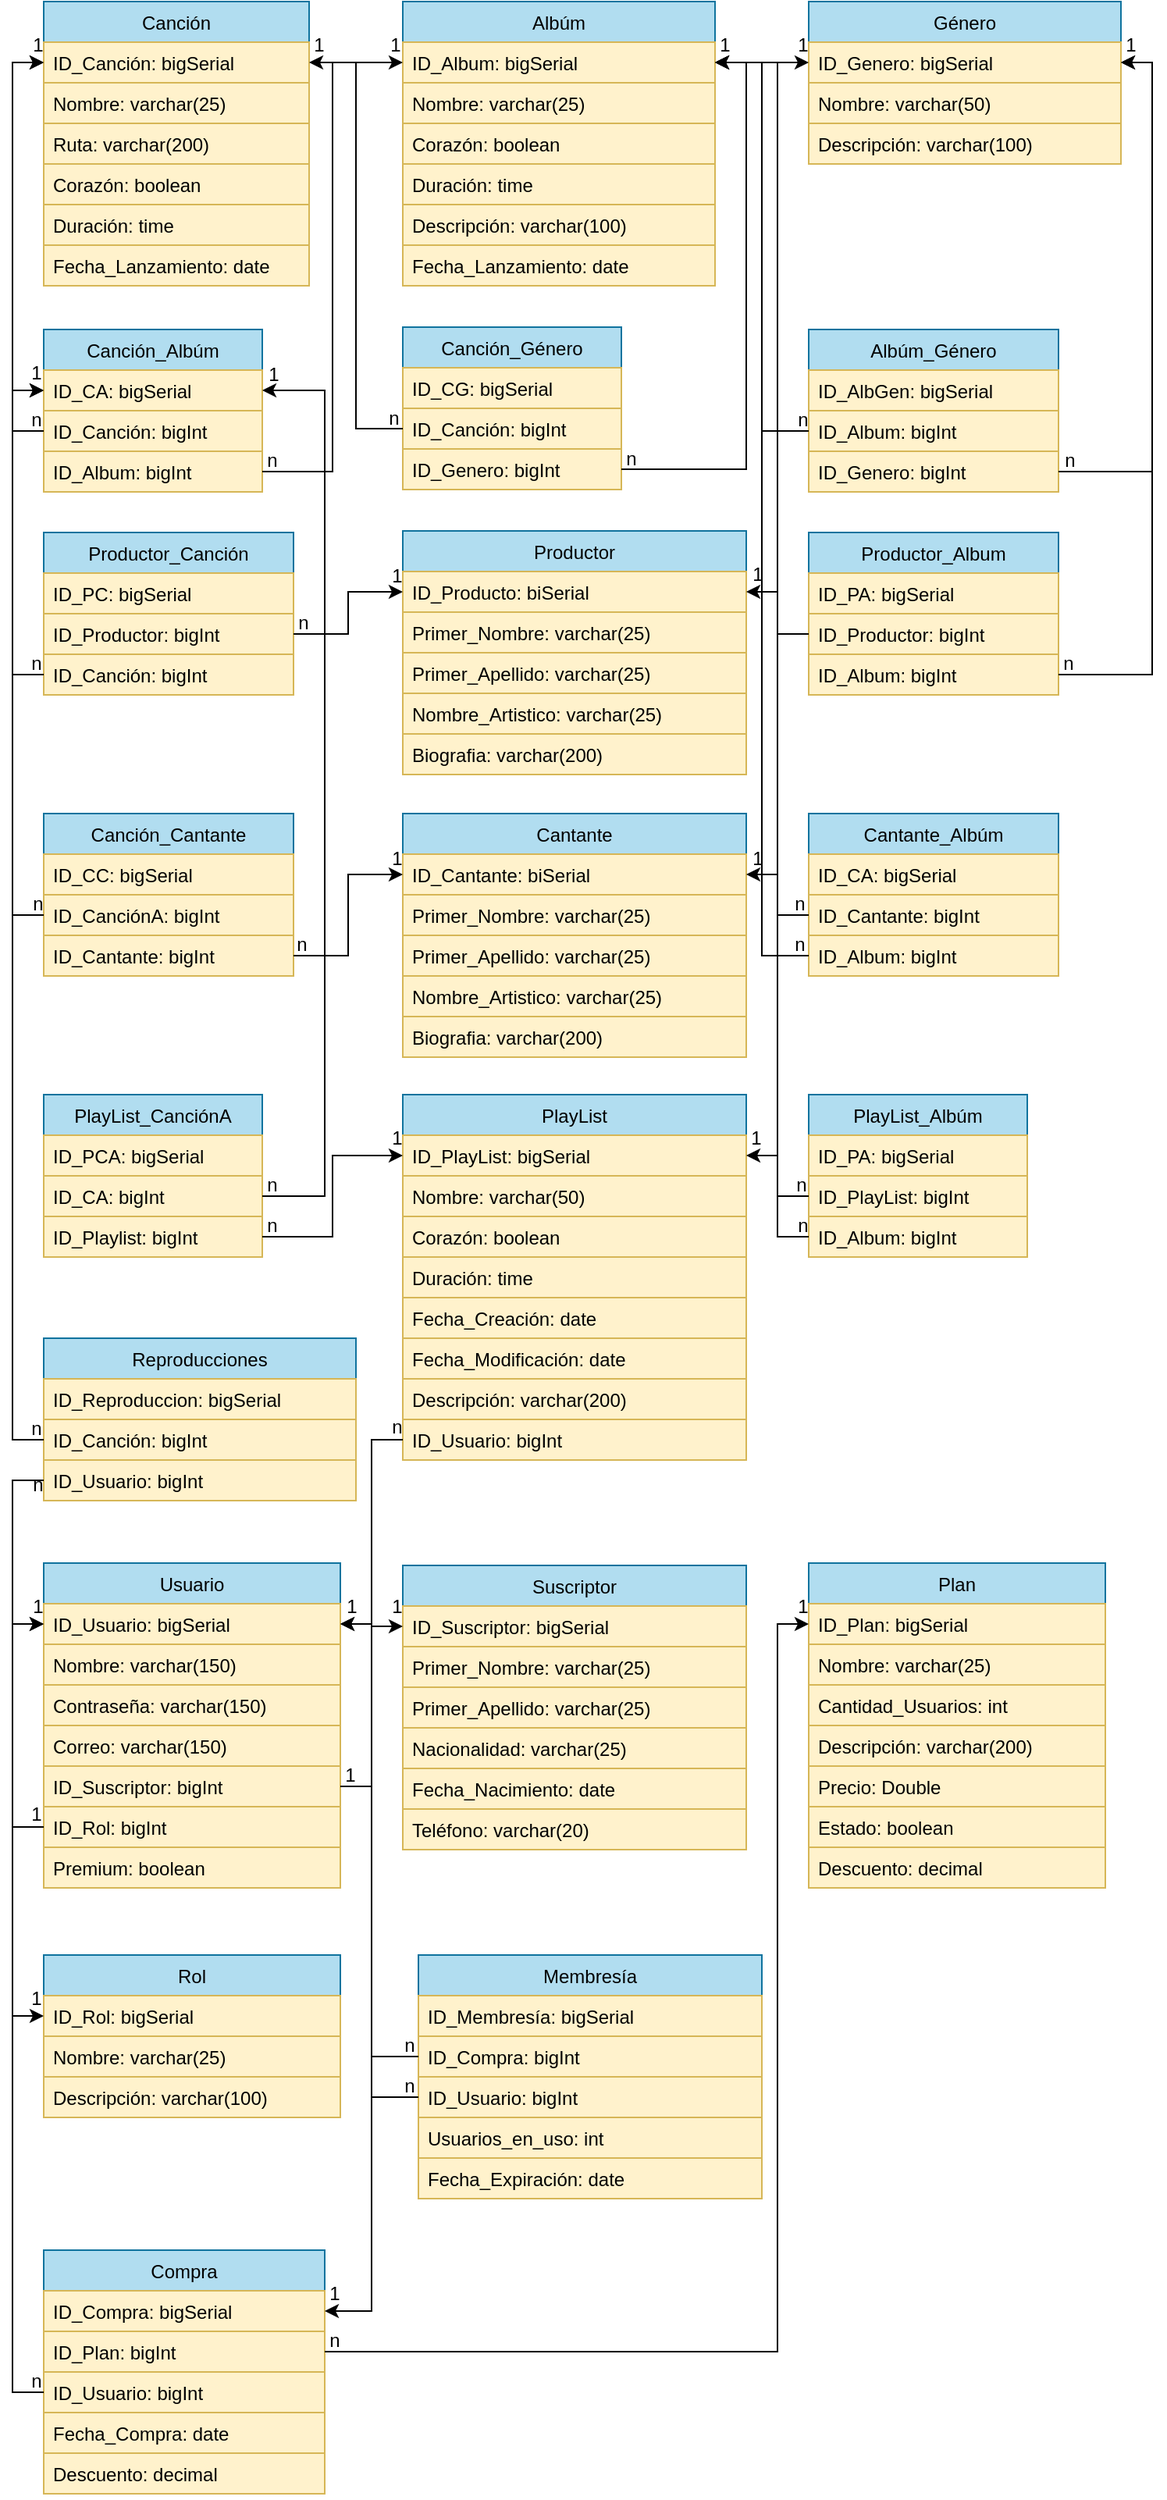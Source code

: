 <mxfile version="12.4.3" type="github" pages="1">
  <diagram id="Qfqw_k_tPA8wqY8vzswP" name="Page-1">
    <mxGraphModel dx="1021" dy="542" grid="1" gridSize="10" guides="1" tooltips="1" connect="1" arrows="1" fold="1" page="1" pageScale="1" pageWidth="850" pageHeight="1100" math="0" shadow="0">
      <root>
        <mxCell id="0"/>
        <mxCell id="1" parent="0"/>
        <mxCell id="hbu7lBcHNOax9USATFB8-11" value="Canción" style="swimlane;fontStyle=0;childLayout=stackLayout;horizontal=1;startSize=26;fillColor=#b1ddf0;horizontalStack=0;resizeParent=1;resizeParentMax=0;resizeLast=0;collapsible=1;marginBottom=0;strokeColor=#10739e;" parent="1" vertex="1">
          <mxGeometry x="50" y="40" width="170" height="182" as="geometry"/>
        </mxCell>
        <mxCell id="hbu7lBcHNOax9USATFB8-12" value="ID_Canción: bigSerial" style="text;strokeColor=#d6b656;fillColor=#fff2cc;align=left;verticalAlign=top;spacingLeft=4;spacingRight=4;overflow=hidden;rotatable=0;points=[[0,0.5],[1,0.5]];portConstraint=eastwest;" parent="hbu7lBcHNOax9USATFB8-11" vertex="1">
          <mxGeometry y="26" width="170" height="26" as="geometry"/>
        </mxCell>
        <mxCell id="hbu7lBcHNOax9USATFB8-13" value="Nombre: varchar(25)" style="text;strokeColor=#d6b656;fillColor=#fff2cc;align=left;verticalAlign=top;spacingLeft=4;spacingRight=4;overflow=hidden;rotatable=0;points=[[0,0.5],[1,0.5]];portConstraint=eastwest;" parent="hbu7lBcHNOax9USATFB8-11" vertex="1">
          <mxGeometry y="52" width="170" height="26" as="geometry"/>
        </mxCell>
        <mxCell id="hbu7lBcHNOax9USATFB8-14" value="Ruta: varchar(200)" style="text;strokeColor=#d6b656;fillColor=#fff2cc;align=left;verticalAlign=top;spacingLeft=4;spacingRight=4;overflow=hidden;rotatable=0;points=[[0,0.5],[1,0.5]];portConstraint=eastwest;" parent="hbu7lBcHNOax9USATFB8-11" vertex="1">
          <mxGeometry y="78" width="170" height="26" as="geometry"/>
        </mxCell>
        <mxCell id="hbu7lBcHNOax9USATFB8-15" value="Corazón: boolean" style="text;strokeColor=#d6b656;fillColor=#fff2cc;align=left;verticalAlign=top;spacingLeft=4;spacingRight=4;overflow=hidden;rotatable=0;points=[[0,0.5],[1,0.5]];portConstraint=eastwest;" parent="hbu7lBcHNOax9USATFB8-11" vertex="1">
          <mxGeometry y="104" width="170" height="26" as="geometry"/>
        </mxCell>
        <mxCell id="hbu7lBcHNOax9USATFB8-16" value="Duración: time" style="text;strokeColor=#d6b656;fillColor=#fff2cc;align=left;verticalAlign=top;spacingLeft=4;spacingRight=4;overflow=hidden;rotatable=0;points=[[0,0.5],[1,0.5]];portConstraint=eastwest;" parent="hbu7lBcHNOax9USATFB8-11" vertex="1">
          <mxGeometry y="130" width="170" height="26" as="geometry"/>
        </mxCell>
        <mxCell id="hbu7lBcHNOax9USATFB8-17" value="Fecha_Lanzamiento: date" style="text;strokeColor=#d6b656;fillColor=#fff2cc;align=left;verticalAlign=top;spacingLeft=4;spacingRight=4;overflow=hidden;rotatable=0;points=[[0,0.5],[1,0.5]];portConstraint=eastwest;" parent="hbu7lBcHNOax9USATFB8-11" vertex="1">
          <mxGeometry y="156" width="170" height="26" as="geometry"/>
        </mxCell>
        <mxCell id="hbu7lBcHNOax9USATFB8-18" value="Albúm" style="swimlane;fontStyle=0;childLayout=stackLayout;horizontal=1;startSize=26;fillColor=#b1ddf0;horizontalStack=0;resizeParent=1;resizeParentMax=0;resizeLast=0;collapsible=1;marginBottom=0;strokeColor=#10739e;" parent="1" vertex="1">
          <mxGeometry x="280" y="40" width="200" height="182" as="geometry"/>
        </mxCell>
        <mxCell id="hbu7lBcHNOax9USATFB8-19" value="ID_Album: bigSerial" style="text;strokeColor=#d6b656;fillColor=#fff2cc;align=left;verticalAlign=top;spacingLeft=4;spacingRight=4;overflow=hidden;rotatable=0;points=[[0,0.5],[1,0.5]];portConstraint=eastwest;" parent="hbu7lBcHNOax9USATFB8-18" vertex="1">
          <mxGeometry y="26" width="200" height="26" as="geometry"/>
        </mxCell>
        <mxCell id="hbu7lBcHNOax9USATFB8-20" value="Nombre: varchar(25)" style="text;strokeColor=#d6b656;fillColor=#fff2cc;align=left;verticalAlign=top;spacingLeft=4;spacingRight=4;overflow=hidden;rotatable=0;points=[[0,0.5],[1,0.5]];portConstraint=eastwest;" parent="hbu7lBcHNOax9USATFB8-18" vertex="1">
          <mxGeometry y="52" width="200" height="26" as="geometry"/>
        </mxCell>
        <mxCell id="hbu7lBcHNOax9USATFB8-21" value="Corazón: boolean" style="text;strokeColor=#d6b656;fillColor=#fff2cc;align=left;verticalAlign=top;spacingLeft=4;spacingRight=4;overflow=hidden;rotatable=0;points=[[0,0.5],[1,0.5]];portConstraint=eastwest;" parent="hbu7lBcHNOax9USATFB8-18" vertex="1">
          <mxGeometry y="78" width="200" height="26" as="geometry"/>
        </mxCell>
        <mxCell id="hbu7lBcHNOax9USATFB8-22" value="Duración: time" style="text;strokeColor=#d6b656;fillColor=#fff2cc;align=left;verticalAlign=top;spacingLeft=4;spacingRight=4;overflow=hidden;rotatable=0;points=[[0,0.5],[1,0.5]];portConstraint=eastwest;" parent="hbu7lBcHNOax9USATFB8-18" vertex="1">
          <mxGeometry y="104" width="200" height="26" as="geometry"/>
        </mxCell>
        <mxCell id="hbu7lBcHNOax9USATFB8-23" value="Descripción: varchar(100)" style="text;strokeColor=#d6b656;fillColor=#fff2cc;align=left;verticalAlign=top;spacingLeft=4;spacingRight=4;overflow=hidden;rotatable=0;points=[[0,0.5],[1,0.5]];portConstraint=eastwest;" parent="hbu7lBcHNOax9USATFB8-18" vertex="1">
          <mxGeometry y="130" width="200" height="26" as="geometry"/>
        </mxCell>
        <mxCell id="hbu7lBcHNOax9USATFB8-24" value="Fecha_Lanzamiento: date" style="text;strokeColor=#d6b656;fillColor=#fff2cc;align=left;verticalAlign=top;spacingLeft=4;spacingRight=4;overflow=hidden;rotatable=0;points=[[0,0.5],[1,0.5]];portConstraint=eastwest;" parent="hbu7lBcHNOax9USATFB8-18" vertex="1">
          <mxGeometry y="156" width="200" height="26" as="geometry"/>
        </mxCell>
        <mxCell id="hbu7lBcHNOax9USATFB8-25" value="Género" style="swimlane;fontStyle=0;childLayout=stackLayout;horizontal=1;startSize=26;fillColor=#b1ddf0;horizontalStack=0;resizeParent=1;resizeParentMax=0;resizeLast=0;collapsible=1;marginBottom=0;strokeColor=#10739e;" parent="1" vertex="1">
          <mxGeometry x="540" y="40" width="200" height="104" as="geometry"/>
        </mxCell>
        <mxCell id="hbu7lBcHNOax9USATFB8-26" value="ID_Genero: bigSerial" style="text;strokeColor=#d6b656;fillColor=#fff2cc;align=left;verticalAlign=top;spacingLeft=4;spacingRight=4;overflow=hidden;rotatable=0;points=[[0,0.5],[1,0.5]];portConstraint=eastwest;" parent="hbu7lBcHNOax9USATFB8-25" vertex="1">
          <mxGeometry y="26" width="200" height="26" as="geometry"/>
        </mxCell>
        <mxCell id="hbu7lBcHNOax9USATFB8-27" value="Nombre: varchar(50)" style="text;strokeColor=#d6b656;fillColor=#fff2cc;align=left;verticalAlign=top;spacingLeft=4;spacingRight=4;overflow=hidden;rotatable=0;points=[[0,0.5],[1,0.5]];portConstraint=eastwest;" parent="hbu7lBcHNOax9USATFB8-25" vertex="1">
          <mxGeometry y="52" width="200" height="26" as="geometry"/>
        </mxCell>
        <mxCell id="hbu7lBcHNOax9USATFB8-28" value="Descripción: varchar(100)" style="text;strokeColor=#d6b656;fillColor=#fff2cc;align=left;verticalAlign=top;spacingLeft=4;spacingRight=4;overflow=hidden;rotatable=0;points=[[0,0.5],[1,0.5]];portConstraint=eastwest;" parent="hbu7lBcHNOax9USATFB8-25" vertex="1">
          <mxGeometry y="78" width="200" height="26" as="geometry"/>
        </mxCell>
        <mxCell id="hbu7lBcHNOax9USATFB8-29" value="Canción_Albúm" style="swimlane;fontStyle=0;childLayout=stackLayout;horizontal=1;startSize=26;fillColor=#b1ddf0;horizontalStack=0;resizeParent=1;resizeParentMax=0;resizeLast=0;collapsible=1;marginBottom=0;strokeColor=#10739e;" parent="1" vertex="1">
          <mxGeometry x="50" y="250" width="140" height="104" as="geometry"/>
        </mxCell>
        <mxCell id="hbu7lBcHNOax9USATFB8-30" value="ID_CA: bigSerial" style="text;strokeColor=#d6b656;fillColor=#fff2cc;align=left;verticalAlign=top;spacingLeft=4;spacingRight=4;overflow=hidden;rotatable=0;points=[[0,0.5],[1,0.5]];portConstraint=eastwest;" parent="hbu7lBcHNOax9USATFB8-29" vertex="1">
          <mxGeometry y="26" width="140" height="26" as="geometry"/>
        </mxCell>
        <mxCell id="hbu7lBcHNOax9USATFB8-31" value="ID_Canción: bigInt" style="text;strokeColor=#d6b656;fillColor=#fff2cc;align=left;verticalAlign=top;spacingLeft=4;spacingRight=4;overflow=hidden;rotatable=0;points=[[0,0.5],[1,0.5]];portConstraint=eastwest;" parent="hbu7lBcHNOax9USATFB8-29" vertex="1">
          <mxGeometry y="52" width="140" height="26" as="geometry"/>
        </mxCell>
        <mxCell id="hbu7lBcHNOax9USATFB8-32" value="ID_Album: bigInt" style="text;strokeColor=#d6b656;fillColor=#fff2cc;align=left;verticalAlign=top;spacingLeft=4;spacingRight=4;overflow=hidden;rotatable=0;points=[[0,0.5],[1,0.5]];portConstraint=eastwest;" parent="hbu7lBcHNOax9USATFB8-29" vertex="1">
          <mxGeometry y="78" width="140" height="26" as="geometry"/>
        </mxCell>
        <mxCell id="hbu7lBcHNOax9USATFB8-33" value="Canción_Género" style="swimlane;fontStyle=0;childLayout=stackLayout;horizontal=1;startSize=26;fillColor=#b1ddf0;horizontalStack=0;resizeParent=1;resizeParentMax=0;resizeLast=0;collapsible=1;marginBottom=0;strokeColor=#10739e;" parent="1" vertex="1">
          <mxGeometry x="280" y="248.5" width="140" height="104" as="geometry"/>
        </mxCell>
        <mxCell id="hbu7lBcHNOax9USATFB8-34" value="ID_CG: bigSerial" style="text;strokeColor=#d6b656;fillColor=#fff2cc;align=left;verticalAlign=top;spacingLeft=4;spacingRight=4;overflow=hidden;rotatable=0;points=[[0,0.5],[1,0.5]];portConstraint=eastwest;" parent="hbu7lBcHNOax9USATFB8-33" vertex="1">
          <mxGeometry y="26" width="140" height="26" as="geometry"/>
        </mxCell>
        <mxCell id="hbu7lBcHNOax9USATFB8-35" value="ID_Canción: bigInt" style="text;strokeColor=#d6b656;fillColor=#fff2cc;align=left;verticalAlign=top;spacingLeft=4;spacingRight=4;overflow=hidden;rotatable=0;points=[[0,0.5],[1,0.5]];portConstraint=eastwest;" parent="hbu7lBcHNOax9USATFB8-33" vertex="1">
          <mxGeometry y="52" width="140" height="26" as="geometry"/>
        </mxCell>
        <mxCell id="hbu7lBcHNOax9USATFB8-36" value="ID_Genero: bigInt" style="text;strokeColor=#d6b656;fillColor=#fff2cc;align=left;verticalAlign=top;spacingLeft=4;spacingRight=4;overflow=hidden;rotatable=0;points=[[0,0.5],[1,0.5]];portConstraint=eastwest;" parent="hbu7lBcHNOax9USATFB8-33" vertex="1">
          <mxGeometry y="78" width="140" height="26" as="geometry"/>
        </mxCell>
        <mxCell id="hbu7lBcHNOax9USATFB8-37" value="Albúm_Género" style="swimlane;fontStyle=0;childLayout=stackLayout;horizontal=1;startSize=26;fillColor=#b1ddf0;horizontalStack=0;resizeParent=1;resizeParentMax=0;resizeLast=0;collapsible=1;marginBottom=0;strokeColor=#10739e;" parent="1" vertex="1">
          <mxGeometry x="540" y="250" width="160" height="104" as="geometry"/>
        </mxCell>
        <mxCell id="hbu7lBcHNOax9USATFB8-38" value="ID_AlbGen: bigSerial" style="text;strokeColor=#d6b656;fillColor=#fff2cc;align=left;verticalAlign=top;spacingLeft=4;spacingRight=4;overflow=hidden;rotatable=0;points=[[0,0.5],[1,0.5]];portConstraint=eastwest;" parent="hbu7lBcHNOax9USATFB8-37" vertex="1">
          <mxGeometry y="26" width="160" height="26" as="geometry"/>
        </mxCell>
        <mxCell id="hbu7lBcHNOax9USATFB8-39" value="ID_Album: bigInt" style="text;strokeColor=#d6b656;fillColor=#fff2cc;align=left;verticalAlign=top;spacingLeft=4;spacingRight=4;overflow=hidden;rotatable=0;points=[[0,0.5],[1,0.5]];portConstraint=eastwest;" parent="hbu7lBcHNOax9USATFB8-37" vertex="1">
          <mxGeometry y="52" width="160" height="26" as="geometry"/>
        </mxCell>
        <mxCell id="hbu7lBcHNOax9USATFB8-40" value="ID_Genero: bigInt" style="text;strokeColor=#d6b656;fillColor=#fff2cc;align=left;verticalAlign=top;spacingLeft=4;spacingRight=4;overflow=hidden;rotatable=0;points=[[0,0.5],[1,0.5]];portConstraint=eastwest;" parent="hbu7lBcHNOax9USATFB8-37" vertex="1">
          <mxGeometry y="78" width="160" height="26" as="geometry"/>
        </mxCell>
        <mxCell id="hbu7lBcHNOax9USATFB8-41" value="Productor_Canción" style="swimlane;fontStyle=0;childLayout=stackLayout;horizontal=1;startSize=26;fillColor=#b1ddf0;horizontalStack=0;resizeParent=1;resizeParentMax=0;resizeLast=0;collapsible=1;marginBottom=0;strokeColor=#10739e;" parent="1" vertex="1">
          <mxGeometry x="50" y="380" width="160" height="104" as="geometry"/>
        </mxCell>
        <mxCell id="hbu7lBcHNOax9USATFB8-42" value="ID_PC: bigSerial" style="text;strokeColor=#d6b656;fillColor=#fff2cc;align=left;verticalAlign=top;spacingLeft=4;spacingRight=4;overflow=hidden;rotatable=0;points=[[0,0.5],[1,0.5]];portConstraint=eastwest;" parent="hbu7lBcHNOax9USATFB8-41" vertex="1">
          <mxGeometry y="26" width="160" height="26" as="geometry"/>
        </mxCell>
        <mxCell id="hbu7lBcHNOax9USATFB8-43" value="ID_Productor: bigInt" style="text;strokeColor=#d6b656;fillColor=#fff2cc;align=left;verticalAlign=top;spacingLeft=4;spacingRight=4;overflow=hidden;rotatable=0;points=[[0,0.5],[1,0.5]];portConstraint=eastwest;" parent="hbu7lBcHNOax9USATFB8-41" vertex="1">
          <mxGeometry y="52" width="160" height="26" as="geometry"/>
        </mxCell>
        <mxCell id="hbu7lBcHNOax9USATFB8-44" value="ID_Canción: bigInt" style="text;strokeColor=#d6b656;fillColor=#fff2cc;align=left;verticalAlign=top;spacingLeft=4;spacingRight=4;overflow=hidden;rotatable=0;points=[[0,0.5],[1,0.5]];portConstraint=eastwest;" parent="hbu7lBcHNOax9USATFB8-41" vertex="1">
          <mxGeometry y="78" width="160" height="26" as="geometry"/>
        </mxCell>
        <mxCell id="hbu7lBcHNOax9USATFB8-46" value="Productor" style="swimlane;fontStyle=0;childLayout=stackLayout;horizontal=1;startSize=26;fillColor=#b1ddf0;horizontalStack=0;resizeParent=1;resizeParentMax=0;resizeLast=0;collapsible=1;marginBottom=0;strokeColor=#10739e;" parent="1" vertex="1">
          <mxGeometry x="280" y="379" width="220" height="156" as="geometry"/>
        </mxCell>
        <mxCell id="hbu7lBcHNOax9USATFB8-47" value="ID_Producto: biSerial" style="text;strokeColor=#d6b656;fillColor=#fff2cc;align=left;verticalAlign=top;spacingLeft=4;spacingRight=4;overflow=hidden;rotatable=0;points=[[0,0.5],[1,0.5]];portConstraint=eastwest;" parent="hbu7lBcHNOax9USATFB8-46" vertex="1">
          <mxGeometry y="26" width="220" height="26" as="geometry"/>
        </mxCell>
        <mxCell id="hbu7lBcHNOax9USATFB8-48" value="Primer_Nombre: varchar(25)" style="text;strokeColor=#d6b656;fillColor=#fff2cc;align=left;verticalAlign=top;spacingLeft=4;spacingRight=4;overflow=hidden;rotatable=0;points=[[0,0.5],[1,0.5]];portConstraint=eastwest;" parent="hbu7lBcHNOax9USATFB8-46" vertex="1">
          <mxGeometry y="52" width="220" height="26" as="geometry"/>
        </mxCell>
        <mxCell id="hbu7lBcHNOax9USATFB8-49" value="Primer_Apellido: varchar(25)" style="text;strokeColor=#d6b656;fillColor=#fff2cc;align=left;verticalAlign=top;spacingLeft=4;spacingRight=4;overflow=hidden;rotatable=0;points=[[0,0.5],[1,0.5]];portConstraint=eastwest;" parent="hbu7lBcHNOax9USATFB8-46" vertex="1">
          <mxGeometry y="78" width="220" height="26" as="geometry"/>
        </mxCell>
        <mxCell id="hbu7lBcHNOax9USATFB8-50" value="Nombre_Artistico: varchar(25)" style="text;strokeColor=#d6b656;fillColor=#fff2cc;align=left;verticalAlign=top;spacingLeft=4;spacingRight=4;overflow=hidden;rotatable=0;points=[[0,0.5],[1,0.5]];portConstraint=eastwest;" parent="hbu7lBcHNOax9USATFB8-46" vertex="1">
          <mxGeometry y="104" width="220" height="26" as="geometry"/>
        </mxCell>
        <mxCell id="hbu7lBcHNOax9USATFB8-51" value="Biografia: varchar(200)" style="text;strokeColor=#d6b656;fillColor=#fff2cc;align=left;verticalAlign=top;spacingLeft=4;spacingRight=4;overflow=hidden;rotatable=0;points=[[0,0.5],[1,0.5]];portConstraint=eastwest;" parent="hbu7lBcHNOax9USATFB8-46" vertex="1">
          <mxGeometry y="130" width="220" height="26" as="geometry"/>
        </mxCell>
        <mxCell id="hbu7lBcHNOax9USATFB8-52" value="Productor_Album" style="swimlane;fontStyle=0;childLayout=stackLayout;horizontal=1;startSize=26;fillColor=#b1ddf0;horizontalStack=0;resizeParent=1;resizeParentMax=0;resizeLast=0;collapsible=1;marginBottom=0;strokeColor=#10739e;" parent="1" vertex="1">
          <mxGeometry x="540" y="380" width="160" height="104" as="geometry"/>
        </mxCell>
        <mxCell id="hbu7lBcHNOax9USATFB8-53" value="ID_PA: bigSerial" style="text;strokeColor=#d6b656;fillColor=#fff2cc;align=left;verticalAlign=top;spacingLeft=4;spacingRight=4;overflow=hidden;rotatable=0;points=[[0,0.5],[1,0.5]];portConstraint=eastwest;" parent="hbu7lBcHNOax9USATFB8-52" vertex="1">
          <mxGeometry y="26" width="160" height="26" as="geometry"/>
        </mxCell>
        <mxCell id="hbu7lBcHNOax9USATFB8-54" value="ID_Productor: bigInt" style="text;strokeColor=#d6b656;fillColor=#fff2cc;align=left;verticalAlign=top;spacingLeft=4;spacingRight=4;overflow=hidden;rotatable=0;points=[[0,0.5],[1,0.5]];portConstraint=eastwest;" parent="hbu7lBcHNOax9USATFB8-52" vertex="1">
          <mxGeometry y="52" width="160" height="26" as="geometry"/>
        </mxCell>
        <mxCell id="hbu7lBcHNOax9USATFB8-55" value="ID_Album: bigInt" style="text;strokeColor=#d6b656;fillColor=#fff2cc;align=left;verticalAlign=top;spacingLeft=4;spacingRight=4;overflow=hidden;rotatable=0;points=[[0,0.5],[1,0.5]];portConstraint=eastwest;" parent="hbu7lBcHNOax9USATFB8-52" vertex="1">
          <mxGeometry y="78" width="160" height="26" as="geometry"/>
        </mxCell>
        <mxCell id="hbu7lBcHNOax9USATFB8-56" value="Canción_Cantante" style="swimlane;fontStyle=0;childLayout=stackLayout;horizontal=1;startSize=26;fillColor=#b1ddf0;horizontalStack=0;resizeParent=1;resizeParentMax=0;resizeLast=0;collapsible=1;marginBottom=0;strokeColor=#10739e;" parent="1" vertex="1">
          <mxGeometry x="50" y="560" width="160" height="104" as="geometry"/>
        </mxCell>
        <mxCell id="hbu7lBcHNOax9USATFB8-57" value="ID_CC: bigSerial" style="text;strokeColor=#d6b656;fillColor=#fff2cc;align=left;verticalAlign=top;spacingLeft=4;spacingRight=4;overflow=hidden;rotatable=0;points=[[0,0.5],[1,0.5]];portConstraint=eastwest;" parent="hbu7lBcHNOax9USATFB8-56" vertex="1">
          <mxGeometry y="26" width="160" height="26" as="geometry"/>
        </mxCell>
        <mxCell id="hbu7lBcHNOax9USATFB8-58" value="ID_CanciónA: bigInt" style="text;strokeColor=#d6b656;fillColor=#fff2cc;align=left;verticalAlign=top;spacingLeft=4;spacingRight=4;overflow=hidden;rotatable=0;points=[[0,0.5],[1,0.5]];portConstraint=eastwest;" parent="hbu7lBcHNOax9USATFB8-56" vertex="1">
          <mxGeometry y="52" width="160" height="26" as="geometry"/>
        </mxCell>
        <mxCell id="hbu7lBcHNOax9USATFB8-59" value="ID_Cantante: bigInt" style="text;strokeColor=#d6b656;fillColor=#fff2cc;align=left;verticalAlign=top;spacingLeft=4;spacingRight=4;overflow=hidden;rotatable=0;points=[[0,0.5],[1,0.5]];portConstraint=eastwest;" parent="hbu7lBcHNOax9USATFB8-56" vertex="1">
          <mxGeometry y="78" width="160" height="26" as="geometry"/>
        </mxCell>
        <mxCell id="hbu7lBcHNOax9USATFB8-64" value="Cantante" style="swimlane;fontStyle=0;childLayout=stackLayout;horizontal=1;startSize=26;fillColor=#b1ddf0;horizontalStack=0;resizeParent=1;resizeParentMax=0;resizeLast=0;collapsible=1;marginBottom=0;strokeColor=#10739e;" parent="1" vertex="1">
          <mxGeometry x="280" y="560" width="220" height="156" as="geometry"/>
        </mxCell>
        <mxCell id="hbu7lBcHNOax9USATFB8-65" value="ID_Cantante: biSerial" style="text;strokeColor=#d6b656;fillColor=#fff2cc;align=left;verticalAlign=top;spacingLeft=4;spacingRight=4;overflow=hidden;rotatable=0;points=[[0,0.5],[1,0.5]];portConstraint=eastwest;" parent="hbu7lBcHNOax9USATFB8-64" vertex="1">
          <mxGeometry y="26" width="220" height="26" as="geometry"/>
        </mxCell>
        <mxCell id="hbu7lBcHNOax9USATFB8-66" value="Primer_Nombre: varchar(25)" style="text;strokeColor=#d6b656;fillColor=#fff2cc;align=left;verticalAlign=top;spacingLeft=4;spacingRight=4;overflow=hidden;rotatable=0;points=[[0,0.5],[1,0.5]];portConstraint=eastwest;" parent="hbu7lBcHNOax9USATFB8-64" vertex="1">
          <mxGeometry y="52" width="220" height="26" as="geometry"/>
        </mxCell>
        <mxCell id="hbu7lBcHNOax9USATFB8-67" value="Primer_Apellido: varchar(25)" style="text;strokeColor=#d6b656;fillColor=#fff2cc;align=left;verticalAlign=top;spacingLeft=4;spacingRight=4;overflow=hidden;rotatable=0;points=[[0,0.5],[1,0.5]];portConstraint=eastwest;" parent="hbu7lBcHNOax9USATFB8-64" vertex="1">
          <mxGeometry y="78" width="220" height="26" as="geometry"/>
        </mxCell>
        <mxCell id="hbu7lBcHNOax9USATFB8-68" value="Nombre_Artistico: varchar(25)" style="text;strokeColor=#d6b656;fillColor=#fff2cc;align=left;verticalAlign=top;spacingLeft=4;spacingRight=4;overflow=hidden;rotatable=0;points=[[0,0.5],[1,0.5]];portConstraint=eastwest;" parent="hbu7lBcHNOax9USATFB8-64" vertex="1">
          <mxGeometry y="104" width="220" height="26" as="geometry"/>
        </mxCell>
        <mxCell id="hbu7lBcHNOax9USATFB8-69" value="Biografia: varchar(200)" style="text;strokeColor=#d6b656;fillColor=#fff2cc;align=left;verticalAlign=top;spacingLeft=4;spacingRight=4;overflow=hidden;rotatable=0;points=[[0,0.5],[1,0.5]];portConstraint=eastwest;" parent="hbu7lBcHNOax9USATFB8-64" vertex="1">
          <mxGeometry y="130" width="220" height="26" as="geometry"/>
        </mxCell>
        <mxCell id="hbu7lBcHNOax9USATFB8-70" value="Cantante_Albúm" style="swimlane;fontStyle=0;childLayout=stackLayout;horizontal=1;startSize=26;fillColor=#b1ddf0;horizontalStack=0;resizeParent=1;resizeParentMax=0;resizeLast=0;collapsible=1;marginBottom=0;strokeColor=#10739e;" parent="1" vertex="1">
          <mxGeometry x="540" y="560" width="160" height="104" as="geometry"/>
        </mxCell>
        <mxCell id="hbu7lBcHNOax9USATFB8-71" value="ID_CA: bigSerial" style="text;strokeColor=#d6b656;fillColor=#fff2cc;align=left;verticalAlign=top;spacingLeft=4;spacingRight=4;overflow=hidden;rotatable=0;points=[[0,0.5],[1,0.5]];portConstraint=eastwest;" parent="hbu7lBcHNOax9USATFB8-70" vertex="1">
          <mxGeometry y="26" width="160" height="26" as="geometry"/>
        </mxCell>
        <mxCell id="hbu7lBcHNOax9USATFB8-72" value="ID_Cantante: bigInt" style="text;strokeColor=#d6b656;fillColor=#fff2cc;align=left;verticalAlign=top;spacingLeft=4;spacingRight=4;overflow=hidden;rotatable=0;points=[[0,0.5],[1,0.5]];portConstraint=eastwest;" parent="hbu7lBcHNOax9USATFB8-70" vertex="1">
          <mxGeometry y="52" width="160" height="26" as="geometry"/>
        </mxCell>
        <mxCell id="hbu7lBcHNOax9USATFB8-73" value="ID_Album: bigInt" style="text;strokeColor=#d6b656;fillColor=#fff2cc;align=left;verticalAlign=top;spacingLeft=4;spacingRight=4;overflow=hidden;rotatable=0;points=[[0,0.5],[1,0.5]];portConstraint=eastwest;" parent="hbu7lBcHNOax9USATFB8-70" vertex="1">
          <mxGeometry y="78" width="160" height="26" as="geometry"/>
        </mxCell>
        <mxCell id="hbu7lBcHNOax9USATFB8-74" value="PlayList_CanciónA" style="swimlane;fontStyle=0;childLayout=stackLayout;horizontal=1;startSize=26;fillColor=#b1ddf0;horizontalStack=0;resizeParent=1;resizeParentMax=0;resizeLast=0;collapsible=1;marginBottom=0;strokeColor=#10739e;" parent="1" vertex="1">
          <mxGeometry x="50" y="740" width="140" height="104" as="geometry"/>
        </mxCell>
        <mxCell id="hbu7lBcHNOax9USATFB8-75" value="ID_PCA: bigSerial" style="text;strokeColor=#d6b656;fillColor=#fff2cc;align=left;verticalAlign=top;spacingLeft=4;spacingRight=4;overflow=hidden;rotatable=0;points=[[0,0.5],[1,0.5]];portConstraint=eastwest;" parent="hbu7lBcHNOax9USATFB8-74" vertex="1">
          <mxGeometry y="26" width="140" height="26" as="geometry"/>
        </mxCell>
        <mxCell id="hbu7lBcHNOax9USATFB8-76" value="ID_CA: bigInt" style="text;strokeColor=#d6b656;fillColor=#fff2cc;align=left;verticalAlign=top;spacingLeft=4;spacingRight=4;overflow=hidden;rotatable=0;points=[[0,0.5],[1,0.5]];portConstraint=eastwest;" parent="hbu7lBcHNOax9USATFB8-74" vertex="1">
          <mxGeometry y="52" width="140" height="26" as="geometry"/>
        </mxCell>
        <mxCell id="hbu7lBcHNOax9USATFB8-77" value="ID_Playlist: bigInt" style="text;strokeColor=#d6b656;fillColor=#fff2cc;align=left;verticalAlign=top;spacingLeft=4;spacingRight=4;overflow=hidden;rotatable=0;points=[[0,0.5],[1,0.5]];portConstraint=eastwest;" parent="hbu7lBcHNOax9USATFB8-74" vertex="1">
          <mxGeometry y="78" width="140" height="26" as="geometry"/>
        </mxCell>
        <mxCell id="hbu7lBcHNOax9USATFB8-78" value="PlayList" style="swimlane;fontStyle=0;childLayout=stackLayout;horizontal=1;startSize=26;fillColor=#b1ddf0;horizontalStack=0;resizeParent=1;resizeParentMax=0;resizeLast=0;collapsible=1;marginBottom=0;strokeColor=#10739e;" parent="1" vertex="1">
          <mxGeometry x="280" y="740" width="220" height="234" as="geometry"/>
        </mxCell>
        <mxCell id="hbu7lBcHNOax9USATFB8-79" value="ID_PlayList: bigSerial" style="text;align=left;verticalAlign=top;spacingLeft=4;spacingRight=4;overflow=hidden;rotatable=0;points=[[0,0.5],[1,0.5]];portConstraint=eastwest;fillColor=#fff2cc;strokeColor=#d6b656;" parent="hbu7lBcHNOax9USATFB8-78" vertex="1">
          <mxGeometry y="26" width="220" height="26" as="geometry"/>
        </mxCell>
        <mxCell id="hbu7lBcHNOax9USATFB8-80" value="Nombre: varchar(50)" style="text;strokeColor=#d6b656;fillColor=#fff2cc;align=left;verticalAlign=top;spacingLeft=4;spacingRight=4;overflow=hidden;rotatable=0;points=[[0,0.5],[1,0.5]];portConstraint=eastwest;" parent="hbu7lBcHNOax9USATFB8-78" vertex="1">
          <mxGeometry y="52" width="220" height="26" as="geometry"/>
        </mxCell>
        <mxCell id="hbu7lBcHNOax9USATFB8-81" value="Corazón: boolean" style="text;strokeColor=#d6b656;fillColor=#fff2cc;align=left;verticalAlign=top;spacingLeft=4;spacingRight=4;overflow=hidden;rotatable=0;points=[[0,0.5],[1,0.5]];portConstraint=eastwest;" parent="hbu7lBcHNOax9USATFB8-78" vertex="1">
          <mxGeometry y="78" width="220" height="26" as="geometry"/>
        </mxCell>
        <mxCell id="hbu7lBcHNOax9USATFB8-82" value="Duración: time" style="text;strokeColor=#d6b656;fillColor=#fff2cc;align=left;verticalAlign=top;spacingLeft=4;spacingRight=4;overflow=hidden;rotatable=0;points=[[0,0.5],[1,0.5]];portConstraint=eastwest;" parent="hbu7lBcHNOax9USATFB8-78" vertex="1">
          <mxGeometry y="104" width="220" height="26" as="geometry"/>
        </mxCell>
        <mxCell id="hbu7lBcHNOax9USATFB8-83" value="Fecha_Creación: date" style="text;strokeColor=#d6b656;fillColor=#fff2cc;align=left;verticalAlign=top;spacingLeft=4;spacingRight=4;overflow=hidden;rotatable=0;points=[[0,0.5],[1,0.5]];portConstraint=eastwest;" parent="hbu7lBcHNOax9USATFB8-78" vertex="1">
          <mxGeometry y="130" width="220" height="26" as="geometry"/>
        </mxCell>
        <mxCell id="hbu7lBcHNOax9USATFB8-84" value="Fecha_Modificación: date" style="text;strokeColor=#d6b656;fillColor=#fff2cc;align=left;verticalAlign=top;spacingLeft=4;spacingRight=4;overflow=hidden;rotatable=0;points=[[0,0.5],[1,0.5]];portConstraint=eastwest;" parent="hbu7lBcHNOax9USATFB8-78" vertex="1">
          <mxGeometry y="156" width="220" height="26" as="geometry"/>
        </mxCell>
        <mxCell id="hbu7lBcHNOax9USATFB8-85" value="Descripción: varchar(200)" style="text;strokeColor=#d6b656;fillColor=#fff2cc;align=left;verticalAlign=top;spacingLeft=4;spacingRight=4;overflow=hidden;rotatable=0;points=[[0,0.5],[1,0.5]];portConstraint=eastwest;" parent="hbu7lBcHNOax9USATFB8-78" vertex="1">
          <mxGeometry y="182" width="220" height="26" as="geometry"/>
        </mxCell>
        <mxCell id="hbu7lBcHNOax9USATFB8-160" value="ID_Usuario: bigInt" style="text;strokeColor=#d6b656;fillColor=#fff2cc;align=left;verticalAlign=top;spacingLeft=4;spacingRight=4;overflow=hidden;rotatable=0;points=[[0,0.5],[1,0.5]];portConstraint=eastwest;" parent="hbu7lBcHNOax9USATFB8-78" vertex="1">
          <mxGeometry y="208" width="220" height="26" as="geometry"/>
        </mxCell>
        <mxCell id="hbu7lBcHNOax9USATFB8-86" value="PlayList_Albúm" style="swimlane;fontStyle=0;childLayout=stackLayout;horizontal=1;startSize=26;fillColor=#b1ddf0;horizontalStack=0;resizeParent=1;resizeParentMax=0;resizeLast=0;collapsible=1;marginBottom=0;strokeColor=#10739e;" parent="1" vertex="1">
          <mxGeometry x="540" y="740" width="140" height="104" as="geometry"/>
        </mxCell>
        <mxCell id="hbu7lBcHNOax9USATFB8-87" value="ID_PA: bigSerial" style="text;strokeColor=#d6b656;fillColor=#fff2cc;align=left;verticalAlign=top;spacingLeft=4;spacingRight=4;overflow=hidden;rotatable=0;points=[[0,0.5],[1,0.5]];portConstraint=eastwest;" parent="hbu7lBcHNOax9USATFB8-86" vertex="1">
          <mxGeometry y="26" width="140" height="26" as="geometry"/>
        </mxCell>
        <mxCell id="hbu7lBcHNOax9USATFB8-88" value="ID_PlayList: bigInt" style="text;strokeColor=#d6b656;fillColor=#fff2cc;align=left;verticalAlign=top;spacingLeft=4;spacingRight=4;overflow=hidden;rotatable=0;points=[[0,0.5],[1,0.5]];portConstraint=eastwest;" parent="hbu7lBcHNOax9USATFB8-86" vertex="1">
          <mxGeometry y="52" width="140" height="26" as="geometry"/>
        </mxCell>
        <mxCell id="hbu7lBcHNOax9USATFB8-89" value="ID_Album: bigInt" style="text;strokeColor=#d6b656;fillColor=#fff2cc;align=left;verticalAlign=top;spacingLeft=4;spacingRight=4;overflow=hidden;rotatable=0;points=[[0,0.5],[1,0.5]];portConstraint=eastwest;" parent="hbu7lBcHNOax9USATFB8-86" vertex="1">
          <mxGeometry y="78" width="140" height="26" as="geometry"/>
        </mxCell>
        <mxCell id="hbu7lBcHNOax9USATFB8-90" value="Usuario" style="swimlane;fontStyle=0;childLayout=stackLayout;horizontal=1;startSize=26;fillColor=#b1ddf0;horizontalStack=0;resizeParent=1;resizeParentMax=0;resizeLast=0;collapsible=1;marginBottom=0;strokeColor=#10739e;" parent="1" vertex="1">
          <mxGeometry x="50" y="1040" width="190" height="208" as="geometry"/>
        </mxCell>
        <mxCell id="hbu7lBcHNOax9USATFB8-91" value="ID_Usuario: bigSerial" style="text;strokeColor=#d6b656;fillColor=#fff2cc;align=left;verticalAlign=top;spacingLeft=4;spacingRight=4;overflow=hidden;rotatable=0;points=[[0,0.5],[1,0.5]];portConstraint=eastwest;" parent="hbu7lBcHNOax9USATFB8-90" vertex="1">
          <mxGeometry y="26" width="190" height="26" as="geometry"/>
        </mxCell>
        <mxCell id="hbu7lBcHNOax9USATFB8-92" value="Nombre: varchar(150)" style="text;strokeColor=#d6b656;fillColor=#fff2cc;align=left;verticalAlign=top;spacingLeft=4;spacingRight=4;overflow=hidden;rotatable=0;points=[[0,0.5],[1,0.5]];portConstraint=eastwest;" parent="hbu7lBcHNOax9USATFB8-90" vertex="1">
          <mxGeometry y="52" width="190" height="26" as="geometry"/>
        </mxCell>
        <mxCell id="hbu7lBcHNOax9USATFB8-93" value="Contraseña: varchar(150)" style="text;strokeColor=#d6b656;fillColor=#fff2cc;align=left;verticalAlign=top;spacingLeft=4;spacingRight=4;overflow=hidden;rotatable=0;points=[[0,0.5],[1,0.5]];portConstraint=eastwest;" parent="hbu7lBcHNOax9USATFB8-90" vertex="1">
          <mxGeometry y="78" width="190" height="26" as="geometry"/>
        </mxCell>
        <mxCell id="hbu7lBcHNOax9USATFB8-94" value="Correo: varchar(150)" style="text;strokeColor=#d6b656;fillColor=#fff2cc;align=left;verticalAlign=top;spacingLeft=4;spacingRight=4;overflow=hidden;rotatable=0;points=[[0,0.5],[1,0.5]];portConstraint=eastwest;" parent="hbu7lBcHNOax9USATFB8-90" vertex="1">
          <mxGeometry y="104" width="190" height="26" as="geometry"/>
        </mxCell>
        <mxCell id="hbu7lBcHNOax9USATFB8-95" value="ID_Suscriptor: bigInt" style="text;strokeColor=#d6b656;fillColor=#fff2cc;align=left;verticalAlign=top;spacingLeft=4;spacingRight=4;overflow=hidden;rotatable=0;points=[[0,0.5],[1,0.5]];portConstraint=eastwest;" parent="hbu7lBcHNOax9USATFB8-90" vertex="1">
          <mxGeometry y="130" width="190" height="26" as="geometry"/>
        </mxCell>
        <mxCell id="hbu7lBcHNOax9USATFB8-96" value="ID_Rol: bigInt" style="text;strokeColor=#d6b656;fillColor=#fff2cc;align=left;verticalAlign=top;spacingLeft=4;spacingRight=4;overflow=hidden;rotatable=0;points=[[0,0.5],[1,0.5]];portConstraint=eastwest;" parent="hbu7lBcHNOax9USATFB8-90" vertex="1">
          <mxGeometry y="156" width="190" height="26" as="geometry"/>
        </mxCell>
        <mxCell id="hbu7lBcHNOax9USATFB8-97" value="Premium: boolean" style="text;strokeColor=#d6b656;fillColor=#fff2cc;align=left;verticalAlign=top;spacingLeft=4;spacingRight=4;overflow=hidden;rotatable=0;points=[[0,0.5],[1,0.5]];portConstraint=eastwest;" parent="hbu7lBcHNOax9USATFB8-90" vertex="1">
          <mxGeometry y="182" width="190" height="26" as="geometry"/>
        </mxCell>
        <mxCell id="hbu7lBcHNOax9USATFB8-102" value="Suscriptor" style="swimlane;fontStyle=0;childLayout=stackLayout;horizontal=1;startSize=26;fillColor=#b1ddf0;horizontalStack=0;resizeParent=1;resizeParentMax=0;resizeLast=0;collapsible=1;marginBottom=0;strokeColor=#10739e;" parent="1" vertex="1">
          <mxGeometry x="280" y="1041.5" width="220" height="182" as="geometry"/>
        </mxCell>
        <mxCell id="hbu7lBcHNOax9USATFB8-103" value="ID_Suscriptor: bigSerial" style="text;strokeColor=#d6b656;fillColor=#fff2cc;align=left;verticalAlign=top;spacingLeft=4;spacingRight=4;overflow=hidden;rotatable=0;points=[[0,0.5],[1,0.5]];portConstraint=eastwest;" parent="hbu7lBcHNOax9USATFB8-102" vertex="1">
          <mxGeometry y="26" width="220" height="26" as="geometry"/>
        </mxCell>
        <mxCell id="hbu7lBcHNOax9USATFB8-104" value="Primer_Nombre: varchar(25)" style="text;strokeColor=#d6b656;fillColor=#fff2cc;align=left;verticalAlign=top;spacingLeft=4;spacingRight=4;overflow=hidden;rotatable=0;points=[[0,0.5],[1,0.5]];portConstraint=eastwest;" parent="hbu7lBcHNOax9USATFB8-102" vertex="1">
          <mxGeometry y="52" width="220" height="26" as="geometry"/>
        </mxCell>
        <mxCell id="hbu7lBcHNOax9USATFB8-105" value="Primer_Apellido: varchar(25)" style="text;strokeColor=#d6b656;fillColor=#fff2cc;align=left;verticalAlign=top;spacingLeft=4;spacingRight=4;overflow=hidden;rotatable=0;points=[[0,0.5],[1,0.5]];portConstraint=eastwest;" parent="hbu7lBcHNOax9USATFB8-102" vertex="1">
          <mxGeometry y="78" width="220" height="26" as="geometry"/>
        </mxCell>
        <mxCell id="hbu7lBcHNOax9USATFB8-106" value="Nacionalidad: varchar(25)" style="text;strokeColor=#d6b656;fillColor=#fff2cc;align=left;verticalAlign=top;spacingLeft=4;spacingRight=4;overflow=hidden;rotatable=0;points=[[0,0.5],[1,0.5]];portConstraint=eastwest;" parent="hbu7lBcHNOax9USATFB8-102" vertex="1">
          <mxGeometry y="104" width="220" height="26" as="geometry"/>
        </mxCell>
        <mxCell id="hbu7lBcHNOax9USATFB8-107" value="Fecha_Nacimiento: date" style="text;strokeColor=#d6b656;fillColor=#fff2cc;align=left;verticalAlign=top;spacingLeft=4;spacingRight=4;overflow=hidden;rotatable=0;points=[[0,0.5],[1,0.5]];portConstraint=eastwest;" parent="hbu7lBcHNOax9USATFB8-102" vertex="1">
          <mxGeometry y="130" width="220" height="26" as="geometry"/>
        </mxCell>
        <mxCell id="hbu7lBcHNOax9USATFB8-108" value="Teléfono: varchar(20)" style="text;strokeColor=#d6b656;fillColor=#fff2cc;align=left;verticalAlign=top;spacingLeft=4;spacingRight=4;overflow=hidden;rotatable=0;points=[[0,0.5],[1,0.5]];portConstraint=eastwest;" parent="hbu7lBcHNOax9USATFB8-102" vertex="1">
          <mxGeometry y="156" width="220" height="26" as="geometry"/>
        </mxCell>
        <mxCell id="hbu7lBcHNOax9USATFB8-109" value="Rol" style="swimlane;fontStyle=0;childLayout=stackLayout;horizontal=1;startSize=26;fillColor=#b1ddf0;horizontalStack=0;resizeParent=1;resizeParentMax=0;resizeLast=0;collapsible=1;marginBottom=0;strokeColor=#10739e;" parent="1" vertex="1">
          <mxGeometry x="50" y="1291" width="190" height="104" as="geometry"/>
        </mxCell>
        <mxCell id="hbu7lBcHNOax9USATFB8-110" value="ID_Rol: bigSerial" style="text;strokeColor=#d6b656;fillColor=#fff2cc;align=left;verticalAlign=top;spacingLeft=4;spacingRight=4;overflow=hidden;rotatable=0;points=[[0,0.5],[1,0.5]];portConstraint=eastwest;" parent="hbu7lBcHNOax9USATFB8-109" vertex="1">
          <mxGeometry y="26" width="190" height="26" as="geometry"/>
        </mxCell>
        <mxCell id="hbu7lBcHNOax9USATFB8-111" value="Nombre: varchar(25)" style="text;strokeColor=#d6b656;fillColor=#fff2cc;align=left;verticalAlign=top;spacingLeft=4;spacingRight=4;overflow=hidden;rotatable=0;points=[[0,0.5],[1,0.5]];portConstraint=eastwest;" parent="hbu7lBcHNOax9USATFB8-109" vertex="1">
          <mxGeometry y="52" width="190" height="26" as="geometry"/>
        </mxCell>
        <mxCell id="hbu7lBcHNOax9USATFB8-112" value="Descripción: varchar(100)" style="text;strokeColor=#d6b656;fillColor=#fff2cc;align=left;verticalAlign=top;spacingLeft=4;spacingRight=4;overflow=hidden;rotatable=0;points=[[0,0.5],[1,0.5]];portConstraint=eastwest;" parent="hbu7lBcHNOax9USATFB8-109" vertex="1">
          <mxGeometry y="78" width="190" height="26" as="geometry"/>
        </mxCell>
        <mxCell id="hbu7lBcHNOax9USATFB8-113" value="Membresía" style="swimlane;fontStyle=0;childLayout=stackLayout;horizontal=1;startSize=26;fillColor=#b1ddf0;horizontalStack=0;resizeParent=1;resizeParentMax=0;resizeLast=0;collapsible=1;marginBottom=0;strokeColor=#10739e;" parent="1" vertex="1">
          <mxGeometry x="290" y="1291" width="220" height="156" as="geometry"/>
        </mxCell>
        <mxCell id="hbu7lBcHNOax9USATFB8-114" value="ID_Membresía: bigSerial" style="text;strokeColor=#d6b656;fillColor=#fff2cc;align=left;verticalAlign=top;spacingLeft=4;spacingRight=4;overflow=hidden;rotatable=0;points=[[0,0.5],[1,0.5]];portConstraint=eastwest;" parent="hbu7lBcHNOax9USATFB8-113" vertex="1">
          <mxGeometry y="26" width="220" height="26" as="geometry"/>
        </mxCell>
        <mxCell id="hbu7lBcHNOax9USATFB8-115" value="ID_Compra: bigInt" style="text;strokeColor=#d6b656;fillColor=#fff2cc;align=left;verticalAlign=top;spacingLeft=4;spacingRight=4;overflow=hidden;rotatable=0;points=[[0,0.5],[1,0.5]];portConstraint=eastwest;" parent="hbu7lBcHNOax9USATFB8-113" vertex="1">
          <mxGeometry y="52" width="220" height="26" as="geometry"/>
        </mxCell>
        <mxCell id="hbu7lBcHNOax9USATFB8-116" value="ID_Usuario: bigInt" style="text;strokeColor=#d6b656;fillColor=#fff2cc;align=left;verticalAlign=top;spacingLeft=4;spacingRight=4;overflow=hidden;rotatable=0;points=[[0,0.5],[1,0.5]];portConstraint=eastwest;" parent="hbu7lBcHNOax9USATFB8-113" vertex="1">
          <mxGeometry y="78" width="220" height="26" as="geometry"/>
        </mxCell>
        <mxCell id="c2vd3Kx7htUIqJYGmM7q-9" value="Usuarios_en_uso: int" style="text;strokeColor=#d6b656;fillColor=#fff2cc;align=left;verticalAlign=top;spacingLeft=4;spacingRight=4;overflow=hidden;rotatable=0;points=[[0,0.5],[1,0.5]];portConstraint=eastwest;" vertex="1" parent="hbu7lBcHNOax9USATFB8-113">
          <mxGeometry y="104" width="220" height="26" as="geometry"/>
        </mxCell>
        <mxCell id="hbu7lBcHNOax9USATFB8-117" value="Fecha_Expiración: date" style="text;strokeColor=#d6b656;fillColor=#fff2cc;align=left;verticalAlign=top;spacingLeft=4;spacingRight=4;overflow=hidden;rotatable=0;points=[[0,0.5],[1,0.5]];portConstraint=eastwest;" parent="hbu7lBcHNOax9USATFB8-113" vertex="1">
          <mxGeometry y="130" width="220" height="26" as="geometry"/>
        </mxCell>
        <mxCell id="hbu7lBcHNOax9USATFB8-118" value="Plan" style="swimlane;fontStyle=0;childLayout=stackLayout;horizontal=1;startSize=26;fillColor=#b1ddf0;horizontalStack=0;resizeParent=1;resizeParentMax=0;resizeLast=0;collapsible=1;marginBottom=0;strokeColor=#10739e;" parent="1" vertex="1">
          <mxGeometry x="540" y="1040" width="190" height="208" as="geometry"/>
        </mxCell>
        <mxCell id="hbu7lBcHNOax9USATFB8-119" value="ID_Plan: bigSerial" style="text;strokeColor=#d6b656;fillColor=#fff2cc;align=left;verticalAlign=top;spacingLeft=4;spacingRight=4;overflow=hidden;rotatable=0;points=[[0,0.5],[1,0.5]];portConstraint=eastwest;" parent="hbu7lBcHNOax9USATFB8-118" vertex="1">
          <mxGeometry y="26" width="190" height="26" as="geometry"/>
        </mxCell>
        <mxCell id="hbu7lBcHNOax9USATFB8-120" value="Nombre: varchar(25)" style="text;strokeColor=#d6b656;fillColor=#fff2cc;align=left;verticalAlign=top;spacingLeft=4;spacingRight=4;overflow=hidden;rotatable=0;points=[[0,0.5],[1,0.5]];portConstraint=eastwest;" parent="hbu7lBcHNOax9USATFB8-118" vertex="1">
          <mxGeometry y="52" width="190" height="26" as="geometry"/>
        </mxCell>
        <mxCell id="c2vd3Kx7htUIqJYGmM7q-8" value="Cantidad_Usuarios: int" style="text;strokeColor=#d6b656;fillColor=#fff2cc;align=left;verticalAlign=top;spacingLeft=4;spacingRight=4;overflow=hidden;rotatable=0;points=[[0,0.5],[1,0.5]];portConstraint=eastwest;" vertex="1" parent="hbu7lBcHNOax9USATFB8-118">
          <mxGeometry y="78" width="190" height="26" as="geometry"/>
        </mxCell>
        <mxCell id="hbu7lBcHNOax9USATFB8-121" value="Descripción: varchar(200)" style="text;strokeColor=#d6b656;fillColor=#fff2cc;align=left;verticalAlign=top;spacingLeft=4;spacingRight=4;overflow=hidden;rotatable=0;points=[[0,0.5],[1,0.5]];portConstraint=eastwest;" parent="hbu7lBcHNOax9USATFB8-118" vertex="1">
          <mxGeometry y="104" width="190" height="26" as="geometry"/>
        </mxCell>
        <mxCell id="hbu7lBcHNOax9USATFB8-122" value="Precio: Double" style="text;strokeColor=#d6b656;fillColor=#fff2cc;align=left;verticalAlign=top;spacingLeft=4;spacingRight=4;overflow=hidden;rotatable=0;points=[[0,0.5],[1,0.5]];portConstraint=eastwest;" parent="hbu7lBcHNOax9USATFB8-118" vertex="1">
          <mxGeometry y="130" width="190" height="26" as="geometry"/>
        </mxCell>
        <mxCell id="hbu7lBcHNOax9USATFB8-123" value="Estado: boolean" style="text;strokeColor=#d6b656;fillColor=#fff2cc;align=left;verticalAlign=top;spacingLeft=4;spacingRight=4;overflow=hidden;rotatable=0;points=[[0,0.5],[1,0.5]];portConstraint=eastwest;" parent="hbu7lBcHNOax9USATFB8-118" vertex="1">
          <mxGeometry y="156" width="190" height="26" as="geometry"/>
        </mxCell>
        <mxCell id="hbu7lBcHNOax9USATFB8-130" value="Descuento: decimal" style="text;strokeColor=#d6b656;fillColor=#fff2cc;align=left;verticalAlign=top;spacingLeft=4;spacingRight=4;overflow=hidden;rotatable=0;points=[[0,0.5],[1,0.5]];portConstraint=eastwest;" parent="hbu7lBcHNOax9USATFB8-118" vertex="1">
          <mxGeometry y="182" width="190" height="26" as="geometry"/>
        </mxCell>
        <mxCell id="hbu7lBcHNOax9USATFB8-124" value="Compra" style="swimlane;fontStyle=0;childLayout=stackLayout;horizontal=1;startSize=26;fillColor=#b1ddf0;horizontalStack=0;resizeParent=1;resizeParentMax=0;resizeLast=0;collapsible=1;marginBottom=0;strokeColor=#10739e;" parent="1" vertex="1">
          <mxGeometry x="50" y="1480" width="180" height="156" as="geometry"/>
        </mxCell>
        <mxCell id="hbu7lBcHNOax9USATFB8-125" value="ID_Compra: bigSerial" style="text;strokeColor=#d6b656;fillColor=#fff2cc;align=left;verticalAlign=top;spacingLeft=4;spacingRight=4;overflow=hidden;rotatable=0;points=[[0,0.5],[1,0.5]];portConstraint=eastwest;" parent="hbu7lBcHNOax9USATFB8-124" vertex="1">
          <mxGeometry y="26" width="180" height="26" as="geometry"/>
        </mxCell>
        <mxCell id="hbu7lBcHNOax9USATFB8-126" value="ID_Plan: bigInt" style="text;strokeColor=#d6b656;fillColor=#fff2cc;align=left;verticalAlign=top;spacingLeft=4;spacingRight=4;overflow=hidden;rotatable=0;points=[[0,0.5],[1,0.5]];portConstraint=eastwest;" parent="hbu7lBcHNOax9USATFB8-124" vertex="1">
          <mxGeometry y="52" width="180" height="26" as="geometry"/>
        </mxCell>
        <mxCell id="hbu7lBcHNOax9USATFB8-127" value="ID_Usuario: bigInt" style="text;strokeColor=#d6b656;fillColor=#fff2cc;align=left;verticalAlign=top;spacingLeft=4;spacingRight=4;overflow=hidden;rotatable=0;points=[[0,0.5],[1,0.5]];portConstraint=eastwest;" parent="hbu7lBcHNOax9USATFB8-124" vertex="1">
          <mxGeometry y="78" width="180" height="26" as="geometry"/>
        </mxCell>
        <mxCell id="hbu7lBcHNOax9USATFB8-128" value="Fecha_Compra: date" style="text;strokeColor=#d6b656;fillColor=#fff2cc;align=left;verticalAlign=top;spacingLeft=4;spacingRight=4;overflow=hidden;rotatable=0;points=[[0,0.5],[1,0.5]];portConstraint=eastwest;" parent="hbu7lBcHNOax9USATFB8-124" vertex="1">
          <mxGeometry y="104" width="180" height="26" as="geometry"/>
        </mxCell>
        <mxCell id="hbu7lBcHNOax9USATFB8-129" value="Descuento: decimal" style="text;strokeColor=#d6b656;fillColor=#fff2cc;align=left;verticalAlign=top;spacingLeft=4;spacingRight=4;overflow=hidden;rotatable=0;points=[[0,0.5],[1,0.5]];portConstraint=eastwest;" parent="hbu7lBcHNOax9USATFB8-124" vertex="1">
          <mxGeometry y="130" width="180" height="26" as="geometry"/>
        </mxCell>
        <mxCell id="hbu7lBcHNOax9USATFB8-140" style="edgeStyle=orthogonalEdgeStyle;rounded=0;orthogonalLoop=1;jettySize=auto;html=1;exitX=0;exitY=0.5;exitDx=0;exitDy=0;entryX=0;entryY=0.5;entryDx=0;entryDy=0;" parent="1" source="hbu7lBcHNOax9USATFB8-31" target="hbu7lBcHNOax9USATFB8-12" edge="1">
          <mxGeometry relative="1" as="geometry"/>
        </mxCell>
        <mxCell id="hbu7lBcHNOax9USATFB8-141" style="edgeStyle=orthogonalEdgeStyle;rounded=0;orthogonalLoop=1;jettySize=auto;html=1;exitX=1;exitY=0.5;exitDx=0;exitDy=0;entryX=0;entryY=0.5;entryDx=0;entryDy=0;" parent="1" source="hbu7lBcHNOax9USATFB8-32" target="hbu7lBcHNOax9USATFB8-19" edge="1">
          <mxGeometry relative="1" as="geometry"/>
        </mxCell>
        <mxCell id="hbu7lBcHNOax9USATFB8-142" style="edgeStyle=orthogonalEdgeStyle;rounded=0;orthogonalLoop=1;jettySize=auto;html=1;exitX=0;exitY=0.5;exitDx=0;exitDy=0;entryX=1;entryY=0.5;entryDx=0;entryDy=0;" parent="1" source="hbu7lBcHNOax9USATFB8-35" target="hbu7lBcHNOax9USATFB8-12" edge="1">
          <mxGeometry relative="1" as="geometry"/>
        </mxCell>
        <mxCell id="hbu7lBcHNOax9USATFB8-143" style="edgeStyle=orthogonalEdgeStyle;rounded=0;orthogonalLoop=1;jettySize=auto;html=1;exitX=1;exitY=0.5;exitDx=0;exitDy=0;entryX=0;entryY=0.5;entryDx=0;entryDy=0;" parent="1" source="hbu7lBcHNOax9USATFB8-36" target="hbu7lBcHNOax9USATFB8-26" edge="1">
          <mxGeometry relative="1" as="geometry">
            <Array as="points">
              <mxPoint x="500" y="340"/>
              <mxPoint x="500" y="79"/>
            </Array>
          </mxGeometry>
        </mxCell>
        <mxCell id="hbu7lBcHNOax9USATFB8-144" style="edgeStyle=orthogonalEdgeStyle;rounded=0;orthogonalLoop=1;jettySize=auto;html=1;exitX=0;exitY=0.5;exitDx=0;exitDy=0;entryX=1;entryY=0.5;entryDx=0;entryDy=0;" parent="1" source="hbu7lBcHNOax9USATFB8-39" target="hbu7lBcHNOax9USATFB8-19" edge="1">
          <mxGeometry relative="1" as="geometry"/>
        </mxCell>
        <mxCell id="hbu7lBcHNOax9USATFB8-145" style="edgeStyle=orthogonalEdgeStyle;rounded=0;orthogonalLoop=1;jettySize=auto;html=1;exitX=1;exitY=0.5;exitDx=0;exitDy=0;entryX=1;entryY=0.5;entryDx=0;entryDy=0;" parent="1" source="hbu7lBcHNOax9USATFB8-40" target="hbu7lBcHNOax9USATFB8-26" edge="1">
          <mxGeometry relative="1" as="geometry"/>
        </mxCell>
        <mxCell id="hbu7lBcHNOax9USATFB8-146" style="edgeStyle=orthogonalEdgeStyle;rounded=0;orthogonalLoop=1;jettySize=auto;html=1;exitX=1;exitY=0.5;exitDx=0;exitDy=0;" parent="1" source="hbu7lBcHNOax9USATFB8-43" target="hbu7lBcHNOax9USATFB8-47" edge="1">
          <mxGeometry relative="1" as="geometry"/>
        </mxCell>
        <mxCell id="hbu7lBcHNOax9USATFB8-147" style="edgeStyle=orthogonalEdgeStyle;rounded=0;orthogonalLoop=1;jettySize=auto;html=1;exitX=0;exitY=0.5;exitDx=0;exitDy=0;entryX=1;entryY=0.25;entryDx=0;entryDy=0;" parent="1" source="hbu7lBcHNOax9USATFB8-54" target="hbu7lBcHNOax9USATFB8-46" edge="1">
          <mxGeometry relative="1" as="geometry"/>
        </mxCell>
        <mxCell id="hbu7lBcHNOax9USATFB8-148" style="edgeStyle=orthogonalEdgeStyle;rounded=0;orthogonalLoop=1;jettySize=auto;html=1;exitX=0;exitY=0.5;exitDx=0;exitDy=0;entryX=0;entryY=0.5;entryDx=0;entryDy=0;" parent="1" source="hbu7lBcHNOax9USATFB8-44" target="hbu7lBcHNOax9USATFB8-12" edge="1">
          <mxGeometry relative="1" as="geometry"/>
        </mxCell>
        <mxCell id="hbu7lBcHNOax9USATFB8-149" style="edgeStyle=orthogonalEdgeStyle;rounded=0;orthogonalLoop=1;jettySize=auto;html=1;exitX=1;exitY=0.5;exitDx=0;exitDy=0;entryX=1;entryY=0.5;entryDx=0;entryDy=0;" parent="1" source="hbu7lBcHNOax9USATFB8-55" target="hbu7lBcHNOax9USATFB8-26" edge="1">
          <mxGeometry relative="1" as="geometry"/>
        </mxCell>
        <mxCell id="hbu7lBcHNOax9USATFB8-150" style="edgeStyle=orthogonalEdgeStyle;rounded=0;orthogonalLoop=1;jettySize=auto;html=1;exitX=1;exitY=0.5;exitDx=0;exitDy=0;entryX=0;entryY=0.5;entryDx=0;entryDy=0;" parent="1" source="hbu7lBcHNOax9USATFB8-59" target="hbu7lBcHNOax9USATFB8-65" edge="1">
          <mxGeometry relative="1" as="geometry"/>
        </mxCell>
        <mxCell id="hbu7lBcHNOax9USATFB8-151" style="edgeStyle=orthogonalEdgeStyle;rounded=0;orthogonalLoop=1;jettySize=auto;html=1;exitX=0;exitY=0.5;exitDx=0;exitDy=0;entryX=1;entryY=0.25;entryDx=0;entryDy=0;" parent="1" source="hbu7lBcHNOax9USATFB8-72" target="hbu7lBcHNOax9USATFB8-64" edge="1">
          <mxGeometry relative="1" as="geometry"/>
        </mxCell>
        <mxCell id="hbu7lBcHNOax9USATFB8-154" style="edgeStyle=orthogonalEdgeStyle;rounded=0;orthogonalLoop=1;jettySize=auto;html=1;exitX=1;exitY=0.5;exitDx=0;exitDy=0;" parent="1" source="hbu7lBcHNOax9USATFB8-77" target="hbu7lBcHNOax9USATFB8-79" edge="1">
          <mxGeometry relative="1" as="geometry"/>
        </mxCell>
        <mxCell id="hbu7lBcHNOax9USATFB8-155" style="edgeStyle=orthogonalEdgeStyle;rounded=0;orthogonalLoop=1;jettySize=auto;html=1;exitX=0;exitY=0.5;exitDx=0;exitDy=0;entryX=1;entryY=0.5;entryDx=0;entryDy=0;" parent="1" source="hbu7lBcHNOax9USATFB8-88" target="hbu7lBcHNOax9USATFB8-79" edge="1">
          <mxGeometry relative="1" as="geometry"/>
        </mxCell>
        <mxCell id="hbu7lBcHNOax9USATFB8-157" style="edgeStyle=orthogonalEdgeStyle;rounded=0;orthogonalLoop=1;jettySize=auto;html=1;exitX=1;exitY=0.5;exitDx=0;exitDy=0;entryX=1;entryY=0.5;entryDx=0;entryDy=0;" parent="1" source="hbu7lBcHNOax9USATFB8-76" target="hbu7lBcHNOax9USATFB8-30" edge="1">
          <mxGeometry relative="1" as="geometry">
            <Array as="points">
              <mxPoint x="230" y="805"/>
              <mxPoint x="230" y="289"/>
            </Array>
          </mxGeometry>
        </mxCell>
        <mxCell id="hbu7lBcHNOax9USATFB8-159" style="edgeStyle=orthogonalEdgeStyle;rounded=0;orthogonalLoop=1;jettySize=auto;html=1;exitX=0;exitY=0.5;exitDx=0;exitDy=0;entryX=1;entryY=0.5;entryDx=0;entryDy=0;" parent="1" source="hbu7lBcHNOax9USATFB8-73" target="hbu7lBcHNOax9USATFB8-19" edge="1">
          <mxGeometry relative="1" as="geometry">
            <Array as="points">
              <mxPoint x="510" y="651"/>
              <mxPoint x="510" y="79"/>
            </Array>
          </mxGeometry>
        </mxCell>
        <mxCell id="hbu7lBcHNOax9USATFB8-162" style="edgeStyle=orthogonalEdgeStyle;rounded=0;orthogonalLoop=1;jettySize=auto;html=1;exitX=0;exitY=0.5;exitDx=0;exitDy=0;entryX=1;entryY=0.5;entryDx=0;entryDy=0;" parent="1" source="hbu7lBcHNOax9USATFB8-89" target="hbu7lBcHNOax9USATFB8-19" edge="1">
          <mxGeometry relative="1" as="geometry">
            <Array as="points">
              <mxPoint x="520" y="831"/>
              <mxPoint x="520" y="79"/>
            </Array>
          </mxGeometry>
        </mxCell>
        <mxCell id="hbu7lBcHNOax9USATFB8-165" style="edgeStyle=orthogonalEdgeStyle;rounded=0;orthogonalLoop=1;jettySize=auto;html=1;exitX=0;exitY=0.5;exitDx=0;exitDy=0;entryX=0;entryY=0.5;entryDx=0;entryDy=0;" parent="1" source="hbu7lBcHNOax9USATFB8-96" target="hbu7lBcHNOax9USATFB8-110" edge="1">
          <mxGeometry relative="1" as="geometry"/>
        </mxCell>
        <mxCell id="hbu7lBcHNOax9USATFB8-166" style="edgeStyle=orthogonalEdgeStyle;rounded=0;orthogonalLoop=1;jettySize=auto;html=1;exitX=0;exitY=0.5;exitDx=0;exitDy=0;entryX=1;entryY=0.5;entryDx=0;entryDy=0;" parent="1" source="hbu7lBcHNOax9USATFB8-160" target="hbu7lBcHNOax9USATFB8-91" edge="1">
          <mxGeometry relative="1" as="geometry">
            <Array as="points">
              <mxPoint x="260" y="961"/>
              <mxPoint x="260" y="1079"/>
            </Array>
          </mxGeometry>
        </mxCell>
        <mxCell id="hbu7lBcHNOax9USATFB8-167" style="edgeStyle=orthogonalEdgeStyle;rounded=0;orthogonalLoop=1;jettySize=auto;html=1;exitX=0;exitY=0.5;exitDx=0;exitDy=0;entryX=1;entryY=0.5;entryDx=0;entryDy=0;" parent="1" source="hbu7lBcHNOax9USATFB8-115" target="hbu7lBcHNOax9USATFB8-125" edge="1">
          <mxGeometry relative="1" as="geometry"/>
        </mxCell>
        <mxCell id="hbu7lBcHNOax9USATFB8-168" style="edgeStyle=orthogonalEdgeStyle;rounded=0;orthogonalLoop=1;jettySize=auto;html=1;exitX=0;exitY=0.5;exitDx=0;exitDy=0;entryX=0;entryY=0.5;entryDx=0;entryDy=0;" parent="1" source="hbu7lBcHNOax9USATFB8-127" target="hbu7lBcHNOax9USATFB8-91" edge="1">
          <mxGeometry relative="1" as="geometry"/>
        </mxCell>
        <mxCell id="hbu7lBcHNOax9USATFB8-169" style="edgeStyle=orthogonalEdgeStyle;rounded=0;orthogonalLoop=1;jettySize=auto;html=1;exitX=1;exitY=0.5;exitDx=0;exitDy=0;entryX=0;entryY=0.5;entryDx=0;entryDy=0;" parent="1" source="hbu7lBcHNOax9USATFB8-126" target="hbu7lBcHNOax9USATFB8-119" edge="1">
          <mxGeometry relative="1" as="geometry">
            <Array as="points">
              <mxPoint x="520" y="1545"/>
              <mxPoint x="520" y="1079"/>
            </Array>
          </mxGeometry>
        </mxCell>
        <mxCell id="hbu7lBcHNOax9USATFB8-170" style="edgeStyle=orthogonalEdgeStyle;rounded=0;orthogonalLoop=1;jettySize=auto;html=1;exitX=0;exitY=0.5;exitDx=0;exitDy=0;entryX=1;entryY=0.5;entryDx=0;entryDy=0;" parent="1" source="hbu7lBcHNOax9USATFB8-116" target="hbu7lBcHNOax9USATFB8-91" edge="1">
          <mxGeometry relative="1" as="geometry">
            <Array as="points">
              <mxPoint x="260" y="1382"/>
              <mxPoint x="260" y="1079"/>
            </Array>
          </mxGeometry>
        </mxCell>
        <mxCell id="hbu7lBcHNOax9USATFB8-171" value="Reproducciones" style="swimlane;fontStyle=0;childLayout=stackLayout;horizontal=1;startSize=26;fillColor=#b1ddf0;horizontalStack=0;resizeParent=1;resizeParentMax=0;resizeLast=0;collapsible=1;marginBottom=0;strokeColor=#10739e;" parent="1" vertex="1">
          <mxGeometry x="50" y="896" width="200" height="104" as="geometry"/>
        </mxCell>
        <mxCell id="hbu7lBcHNOax9USATFB8-172" value="ID_Reproduccion: bigSerial" style="text;strokeColor=#d6b656;fillColor=#fff2cc;align=left;verticalAlign=top;spacingLeft=4;spacingRight=4;overflow=hidden;rotatable=0;points=[[0,0.5],[1,0.5]];portConstraint=eastwest;" parent="hbu7lBcHNOax9USATFB8-171" vertex="1">
          <mxGeometry y="26" width="200" height="26" as="geometry"/>
        </mxCell>
        <mxCell id="hbu7lBcHNOax9USATFB8-173" value="ID_Canción: bigInt" style="text;strokeColor=#d6b656;fillColor=#fff2cc;align=left;verticalAlign=top;spacingLeft=4;spacingRight=4;overflow=hidden;rotatable=0;points=[[0,0.5],[1,0.5]];portConstraint=eastwest;" parent="hbu7lBcHNOax9USATFB8-171" vertex="1">
          <mxGeometry y="52" width="200" height="26" as="geometry"/>
        </mxCell>
        <mxCell id="hbu7lBcHNOax9USATFB8-174" value="ID_Usuario: bigInt" style="text;strokeColor=#d6b656;fillColor=#fff2cc;align=left;verticalAlign=top;spacingLeft=4;spacingRight=4;overflow=hidden;rotatable=0;points=[[0,0.5],[1,0.5]];portConstraint=eastwest;" parent="hbu7lBcHNOax9USATFB8-171" vertex="1">
          <mxGeometry y="78" width="200" height="26" as="geometry"/>
        </mxCell>
        <mxCell id="hbu7lBcHNOax9USATFB8-175" style="edgeStyle=orthogonalEdgeStyle;rounded=0;orthogonalLoop=1;jettySize=auto;html=1;exitX=0;exitY=0.5;exitDx=0;exitDy=0;entryX=0;entryY=0.5;entryDx=0;entryDy=0;" parent="1" source="hbu7lBcHNOax9USATFB8-174" target="hbu7lBcHNOax9USATFB8-91" edge="1">
          <mxGeometry relative="1" as="geometry"/>
        </mxCell>
        <mxCell id="hbu7lBcHNOax9USATFB8-176" style="edgeStyle=orthogonalEdgeStyle;rounded=0;orthogonalLoop=1;jettySize=auto;html=1;exitX=0;exitY=0.5;exitDx=0;exitDy=0;entryX=0;entryY=0.5;entryDx=0;entryDy=0;" parent="1" source="hbu7lBcHNOax9USATFB8-173" target="hbu7lBcHNOax9USATFB8-30" edge="1">
          <mxGeometry relative="1" as="geometry"/>
        </mxCell>
        <mxCell id="L63vPJR1Lofy7fTA4JFa-2" value="1" style="text;html=1;align=center;verticalAlign=middle;resizable=0;points=[];;autosize=1;" parent="1" vertex="1">
          <mxGeometry x="35" y="1191" width="20" height="20" as="geometry"/>
        </mxCell>
        <mxCell id="L63vPJR1Lofy7fTA4JFa-3" value="1" style="text;html=1;align=center;verticalAlign=middle;resizable=0;points=[];;autosize=1;" parent="1" vertex="1">
          <mxGeometry x="35" y="1309" width="20" height="20" as="geometry"/>
        </mxCell>
        <mxCell id="L63vPJR1Lofy7fTA4JFa-5" value="1" style="text;html=1;align=center;verticalAlign=middle;resizable=0;points=[];;autosize=1;" parent="1" vertex="1">
          <mxGeometry x="36" y="1058" width="20" height="20" as="geometry"/>
        </mxCell>
        <mxCell id="L63vPJR1Lofy7fTA4JFa-6" value="n" style="text;html=1;align=center;verticalAlign=middle;resizable=0;points=[];;autosize=1;" parent="1" vertex="1">
          <mxGeometry x="36" y="980" width="20" height="20" as="geometry"/>
        </mxCell>
        <mxCell id="L63vPJR1Lofy7fTA4JFa-7" value="1" style="text;html=1;align=center;verticalAlign=middle;resizable=0;points=[];;autosize=1;" parent="1" vertex="1">
          <mxGeometry x="35" y="268" width="20" height="20" as="geometry"/>
        </mxCell>
        <mxCell id="L63vPJR1Lofy7fTA4JFa-8" value="n" style="text;html=1;align=center;verticalAlign=middle;resizable=0;points=[];;autosize=1;" parent="1" vertex="1">
          <mxGeometry x="35" y="944" width="20" height="20" as="geometry"/>
        </mxCell>
        <mxCell id="L63vPJR1Lofy7fTA4JFa-9" value="1" style="text;html=1;align=center;verticalAlign=middle;resizable=0;points=[];;autosize=1;" parent="1" vertex="1">
          <mxGeometry x="266" y="579" width="20" height="20" as="geometry"/>
        </mxCell>
        <mxCell id="L63vPJR1Lofy7fTA4JFa-10" value="n" style="text;html=1;align=center;verticalAlign=middle;resizable=0;points=[];;autosize=1;" parent="1" vertex="1">
          <mxGeometry x="205" y="634" width="20" height="20" as="geometry"/>
        </mxCell>
        <mxCell id="L63vPJR1Lofy7fTA4JFa-11" value="1" style="text;html=1;align=center;verticalAlign=middle;resizable=0;points=[];;autosize=1;" parent="1" vertex="1">
          <mxGeometry x="36" y="58" width="20" height="20" as="geometry"/>
        </mxCell>
        <mxCell id="L63vPJR1Lofy7fTA4JFa-12" value="n" style="text;html=1;align=center;verticalAlign=middle;resizable=0;points=[];;autosize=1;" parent="1" vertex="1">
          <mxGeometry x="36" y="608" width="20" height="20" as="geometry"/>
        </mxCell>
        <mxCell id="L63vPJR1Lofy7fTA4JFa-13" style="edgeStyle=orthogonalEdgeStyle;rounded=0;orthogonalLoop=1;jettySize=auto;html=1;exitX=0;exitY=0.5;exitDx=0;exitDy=0;entryX=0;entryY=0.5;entryDx=0;entryDy=0;" parent="1" source="hbu7lBcHNOax9USATFB8-58" target="hbu7lBcHNOax9USATFB8-30" edge="1">
          <mxGeometry relative="1" as="geometry"/>
        </mxCell>
        <mxCell id="L63vPJR1Lofy7fTA4JFa-15" value="1" style="text;html=1;align=center;verticalAlign=middle;resizable=0;points=[];;autosize=1;" parent="1" vertex="1">
          <mxGeometry x="216" y="58" width="20" height="20" as="geometry"/>
        </mxCell>
        <mxCell id="L63vPJR1Lofy7fTA4JFa-16" value="n" style="text;html=1;align=center;verticalAlign=middle;resizable=0;points=[];;autosize=1;" parent="1" vertex="1">
          <mxGeometry x="264" y="297" width="20" height="20" as="geometry"/>
        </mxCell>
        <mxCell id="L63vPJR1Lofy7fTA4JFa-17" value="1" style="text;html=1;align=center;verticalAlign=middle;resizable=0;points=[];;autosize=1;" parent="1" vertex="1">
          <mxGeometry x="265" y="58" width="20" height="20" as="geometry"/>
        </mxCell>
        <mxCell id="L63vPJR1Lofy7fTA4JFa-18" value="n" style="text;html=1;align=center;verticalAlign=middle;resizable=0;points=[];;autosize=1;" parent="1" vertex="1">
          <mxGeometry x="186" y="324" width="20" height="20" as="geometry"/>
        </mxCell>
        <mxCell id="L63vPJR1Lofy7fTA4JFa-19" value="1" style="text;html=1;align=center;verticalAlign=middle;resizable=0;points=[];;autosize=1;" parent="1" vertex="1">
          <mxGeometry x="526" y="58" width="20" height="20" as="geometry"/>
        </mxCell>
        <mxCell id="L63vPJR1Lofy7fTA4JFa-20" value="n" style="text;html=1;align=center;verticalAlign=middle;resizable=0;points=[];;autosize=1;direction=south;" parent="1" vertex="1">
          <mxGeometry x="416" y="323" width="20" height="20" as="geometry"/>
        </mxCell>
        <mxCell id="L63vPJR1Lofy7fTA4JFa-21" value="1" style="text;html=1;align=center;verticalAlign=middle;resizable=0;points=[];;autosize=1;" parent="1" vertex="1">
          <mxGeometry x="736" y="58" width="20" height="20" as="geometry"/>
        </mxCell>
        <mxCell id="L63vPJR1Lofy7fTA4JFa-22" value="n" style="text;html=1;align=center;verticalAlign=middle;resizable=0;points=[];;autosize=1;" parent="1" vertex="1">
          <mxGeometry x="697" y="324" width="20" height="20" as="geometry"/>
        </mxCell>
        <mxCell id="L63vPJR1Lofy7fTA4JFa-23" value="1" style="text;html=1;align=center;verticalAlign=middle;resizable=0;points=[];;autosize=1;" parent="1" vertex="1">
          <mxGeometry x="476" y="58" width="20" height="20" as="geometry"/>
        </mxCell>
        <mxCell id="L63vPJR1Lofy7fTA4JFa-24" value="n" style="text;html=1;align=center;verticalAlign=middle;resizable=0;points=[];;autosize=1;" parent="1" vertex="1">
          <mxGeometry x="526" y="298" width="20" height="20" as="geometry"/>
        </mxCell>
        <mxCell id="L63vPJR1Lofy7fTA4JFa-25" value="1" style="text;html=1;align=center;verticalAlign=middle;resizable=0;points=[];;autosize=1;" parent="1" vertex="1">
          <mxGeometry x="266" y="398" width="20" height="20" as="geometry"/>
        </mxCell>
        <mxCell id="L63vPJR1Lofy7fTA4JFa-26" value="n" style="text;html=1;align=center;verticalAlign=middle;resizable=0;points=[];;autosize=1;" parent="1" vertex="1">
          <mxGeometry x="206" y="428" width="20" height="20" as="geometry"/>
        </mxCell>
        <mxCell id="L63vPJR1Lofy7fTA4JFa-27" value="1" style="text;html=1;align=center;verticalAlign=middle;resizable=0;points=[];;autosize=1;" parent="1" vertex="1">
          <mxGeometry x="237" y="1058" width="20" height="20" as="geometry"/>
        </mxCell>
        <mxCell id="L63vPJR1Lofy7fTA4JFa-28" value="n" style="text;html=1;align=center;verticalAlign=middle;resizable=0;points=[];;autosize=1;" parent="1" vertex="1">
          <mxGeometry x="266" y="943" width="20" height="20" as="geometry"/>
        </mxCell>
        <mxCell id="L63vPJR1Lofy7fTA4JFa-30" value="1" style="text;html=1;align=center;verticalAlign=middle;resizable=0;points=[];;autosize=1;" parent="1" vertex="1">
          <mxGeometry x="266" y="1058" width="20" height="20" as="geometry"/>
        </mxCell>
        <mxCell id="L63vPJR1Lofy7fTA4JFa-31" style="edgeStyle=orthogonalEdgeStyle;rounded=0;orthogonalLoop=1;jettySize=auto;html=1;exitX=1;exitY=0.5;exitDx=0;exitDy=0;entryX=0;entryY=0.5;entryDx=0;entryDy=0;" parent="1" source="hbu7lBcHNOax9USATFB8-95" target="hbu7lBcHNOax9USATFB8-103" edge="1">
          <mxGeometry relative="1" as="geometry"/>
        </mxCell>
        <mxCell id="L63vPJR1Lofy7fTA4JFa-32" value="1" style="text;html=1;align=center;verticalAlign=middle;resizable=0;points=[];;autosize=1;" parent="1" vertex="1">
          <mxGeometry x="236" y="1166" width="20" height="20" as="geometry"/>
        </mxCell>
        <mxCell id="L63vPJR1Lofy7fTA4JFa-33" value="1" style="text;html=1;align=center;verticalAlign=middle;resizable=0;points=[];;autosize=1;" parent="1" vertex="1">
          <mxGeometry x="526" y="1058" width="20" height="20" as="geometry"/>
        </mxCell>
        <mxCell id="L63vPJR1Lofy7fTA4JFa-34" value="n" style="text;html=1;align=center;verticalAlign=middle;resizable=0;points=[];;autosize=1;" parent="1" vertex="1">
          <mxGeometry x="226" y="1528" width="20" height="20" as="geometry"/>
        </mxCell>
        <mxCell id="L63vPJR1Lofy7fTA4JFa-35" value="1" style="text;html=1;align=center;verticalAlign=middle;resizable=0;points=[];;autosize=1;" parent="1" vertex="1">
          <mxGeometry x="226" y="1498" width="20" height="20" as="geometry"/>
        </mxCell>
        <mxCell id="L63vPJR1Lofy7fTA4JFa-36" value="n" style="text;html=1;align=center;verticalAlign=middle;resizable=0;points=[];;autosize=1;" parent="1" vertex="1">
          <mxGeometry x="274" y="1339" width="20" height="20" as="geometry"/>
        </mxCell>
        <mxCell id="L63vPJR1Lofy7fTA4JFa-37" value="n" style="text;html=1;align=center;verticalAlign=middle;resizable=0;points=[];;autosize=1;" parent="1" vertex="1">
          <mxGeometry x="274" y="1364.5" width="20" height="20" as="geometry"/>
        </mxCell>
        <mxCell id="L63vPJR1Lofy7fTA4JFa-38" value="1" style="text;html=1;align=center;verticalAlign=middle;resizable=0;points=[];;autosize=1;" parent="1" vertex="1">
          <mxGeometry x="266" y="758" width="20" height="20" as="geometry"/>
        </mxCell>
        <mxCell id="L63vPJR1Lofy7fTA4JFa-39" value="n" style="text;html=1;align=center;verticalAlign=middle;resizable=0;points=[];;autosize=1;" parent="1" vertex="1">
          <mxGeometry x="186" y="814" width="20" height="20" as="geometry"/>
        </mxCell>
        <mxCell id="L63vPJR1Lofy7fTA4JFa-40" value="1" style="text;html=1;align=center;verticalAlign=middle;resizable=0;points=[];;autosize=1;" parent="1" vertex="1">
          <mxGeometry x="496" y="758" width="20" height="20" as="geometry"/>
        </mxCell>
        <mxCell id="L63vPJR1Lofy7fTA4JFa-42" value="n" style="text;html=1;align=center;verticalAlign=middle;resizable=0;points=[];;autosize=1;" parent="1" vertex="1">
          <mxGeometry x="525" y="788" width="20" height="20" as="geometry"/>
        </mxCell>
        <mxCell id="L63vPJR1Lofy7fTA4JFa-43" value="n" style="text;html=1;align=center;verticalAlign=middle;resizable=0;points=[];;autosize=1;" parent="1" vertex="1">
          <mxGeometry x="526" y="814" width="20" height="20" as="geometry"/>
        </mxCell>
        <mxCell id="L63vPJR1Lofy7fTA4JFa-44" value="1" style="text;html=1;align=center;verticalAlign=middle;resizable=0;points=[];;autosize=1;" parent="1" vertex="1">
          <mxGeometry x="497" y="397" width="20" height="20" as="geometry"/>
        </mxCell>
        <mxCell id="L63vPJR1Lofy7fTA4JFa-45" value="n" style="text;html=1;align=center;verticalAlign=middle;resizable=0;points=[];;autosize=1;" parent="1" vertex="1">
          <mxGeometry x="524" y="608" width="20" height="20" as="geometry"/>
        </mxCell>
        <mxCell id="L63vPJR1Lofy7fTA4JFa-46" value="n" style="text;html=1;align=center;verticalAlign=middle;resizable=0;points=[];;autosize=1;" parent="1" vertex="1">
          <mxGeometry x="524" y="634" width="20" height="20" as="geometry"/>
        </mxCell>
        <mxCell id="L63vPJR1Lofy7fTA4JFa-48" value="n" style="text;html=1;align=center;verticalAlign=middle;resizable=0;points=[];;autosize=1;" parent="1" vertex="1">
          <mxGeometry x="696" y="454" width="20" height="20" as="geometry"/>
        </mxCell>
        <mxCell id="L63vPJR1Lofy7fTA4JFa-50" value="n" style="text;html=1;align=center;verticalAlign=middle;resizable=0;points=[];;autosize=1;" parent="1" vertex="1">
          <mxGeometry x="186" y="788" width="20" height="20" as="geometry"/>
        </mxCell>
        <mxCell id="L63vPJR1Lofy7fTA4JFa-51" value="n" style="text;html=1;align=center;verticalAlign=middle;resizable=0;points=[];;autosize=1;" parent="1" vertex="1">
          <mxGeometry x="35" y="454" width="20" height="20" as="geometry"/>
        </mxCell>
        <mxCell id="L63vPJR1Lofy7fTA4JFa-53" value="n" style="text;html=1;align=center;verticalAlign=middle;resizable=0;points=[];;autosize=1;" parent="1" vertex="1">
          <mxGeometry x="35" y="298" width="20" height="20" as="geometry"/>
        </mxCell>
        <mxCell id="L63vPJR1Lofy7fTA4JFa-54" value="1" style="text;html=1;align=center;verticalAlign=middle;resizable=0;points=[];;autosize=1;" parent="1" vertex="1">
          <mxGeometry x="187" y="269" width="20" height="20" as="geometry"/>
        </mxCell>
        <mxCell id="L63vPJR1Lofy7fTA4JFa-55" value="n" style="text;html=1;align=center;verticalAlign=middle;resizable=0;points=[];;autosize=1;" parent="1" vertex="1">
          <mxGeometry x="35" y="1554" width="20" height="20" as="geometry"/>
        </mxCell>
        <mxCell id="EF5-dGf_iFRgHGlRwM2j-1" value="1" style="text;html=1;align=center;verticalAlign=middle;resizable=0;points=[];;autosize=1;" parent="1" vertex="1">
          <mxGeometry x="497" y="579" width="20" height="20" as="geometry"/>
        </mxCell>
      </root>
    </mxGraphModel>
  </diagram>
</mxfile>
